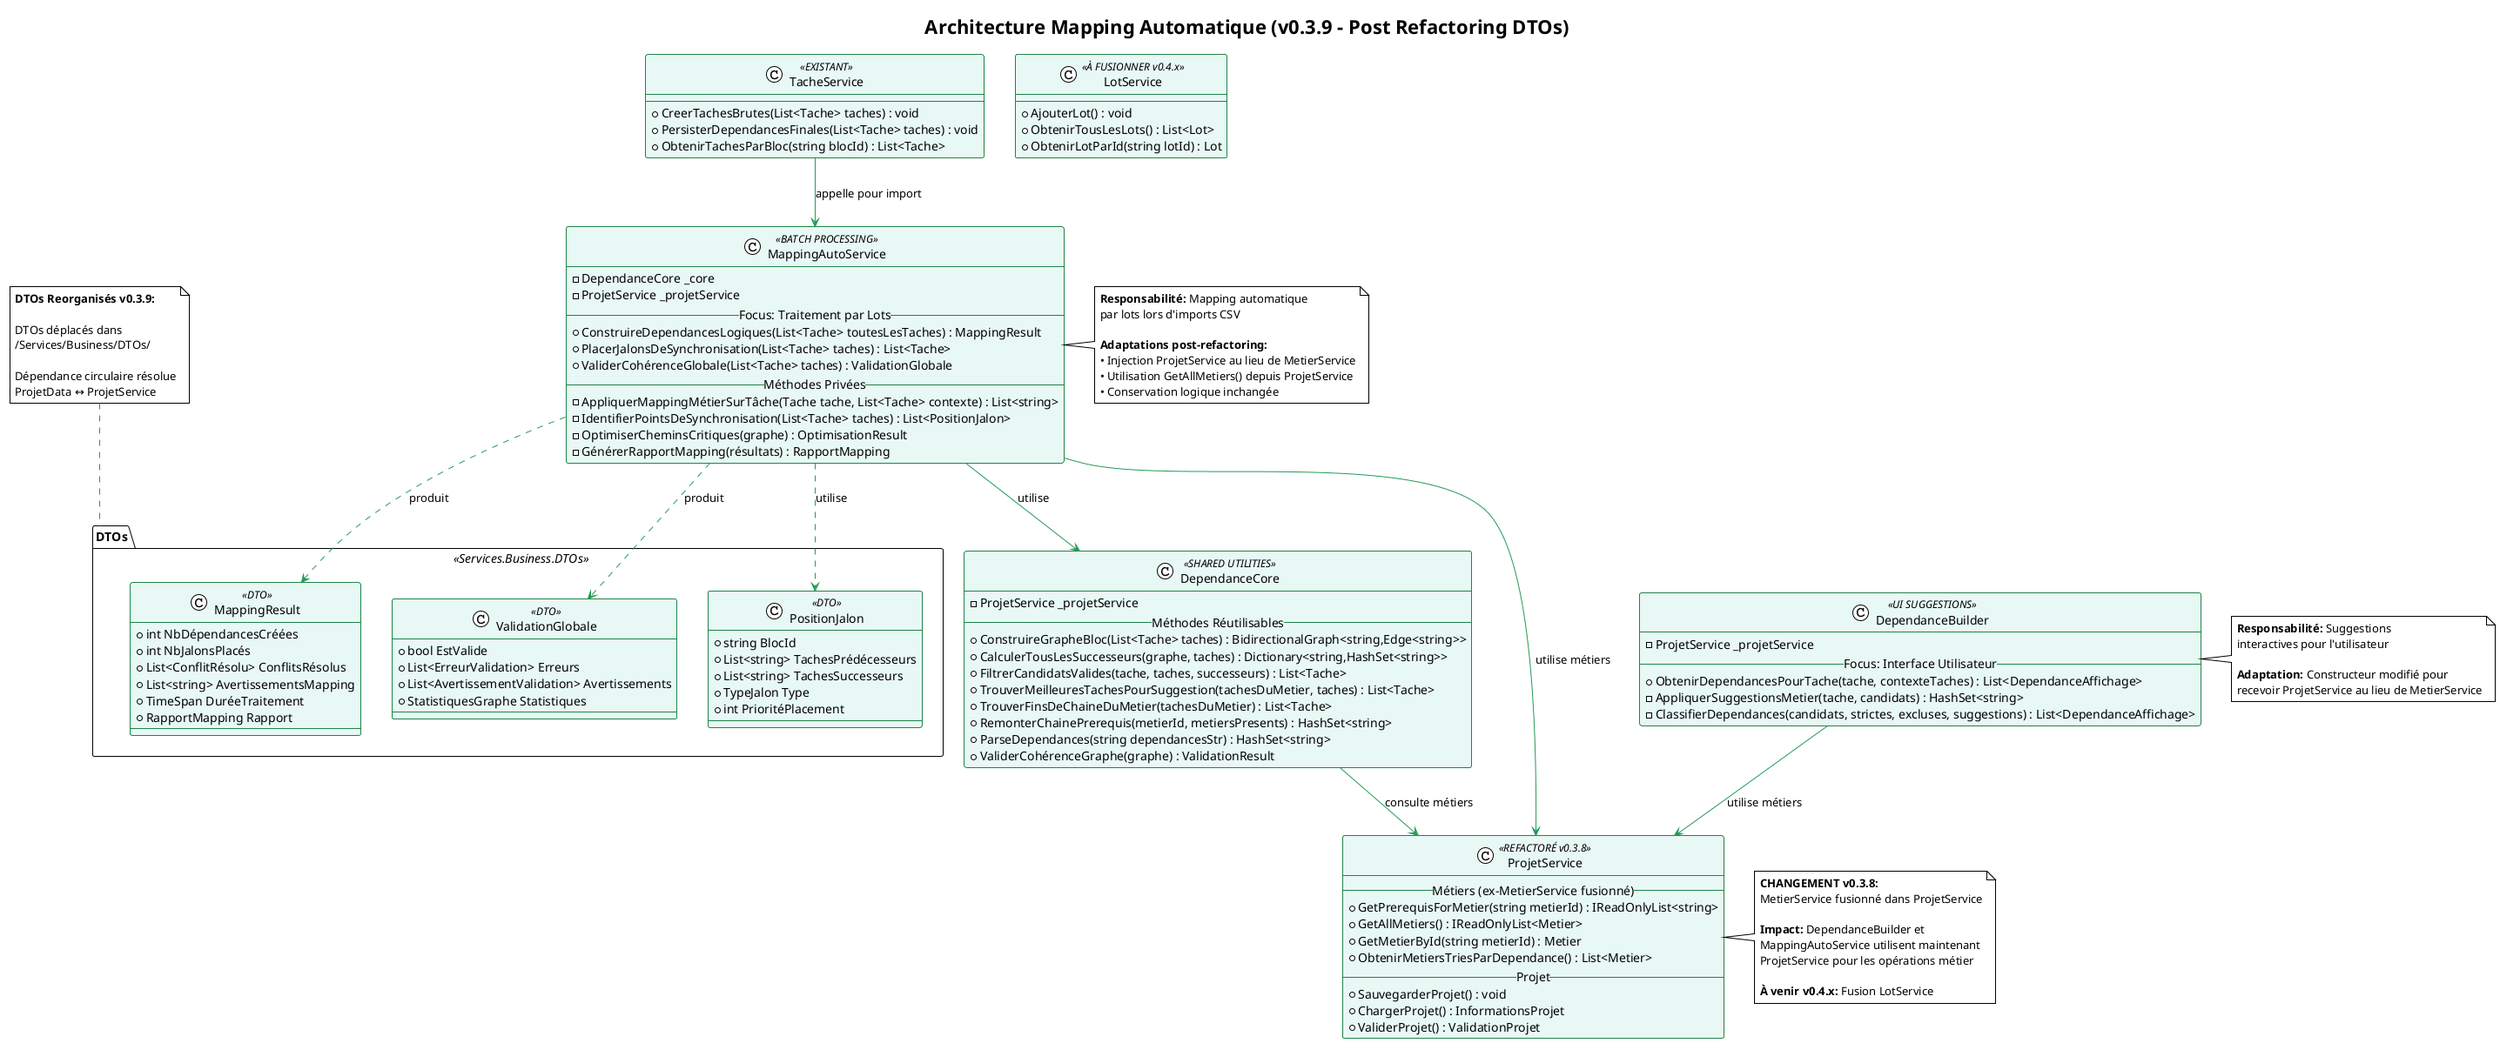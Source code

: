 @startuml
!theme plain
skinparam class {
  borderColor #1E8449
  backgroundColor #E8F8F5
  arrowColor #239B56
}

title Architecture Mapping Automatique (v0.3.9 - Post Refactoring DTOs)

' ================================================
' ===              CORE COMMUN                  ===
' ================================================
class DependanceCore <<SHARED UTILITIES>> {
  -ProjetService _projetService
  __Méthodes Réutilisables__
  +ConstruireGrapheBloc(List<Tache> taches) : BidirectionalGraph<string,Edge<string>>
  +CalculerTousLesSuccesseurs(graphe, taches) : Dictionary<string,HashSet<string>>
  +FiltrerCandidatsValides(tache, taches, successeurs) : List<Tache>
  +TrouverMeilleuresTachesPourSuggestion(tachesDuMetier, taches) : List<Tache>
  +TrouverFinsDeChaineDuMetier(tachesDuMetier) : List<Tache>
  +RemonterChainePrerequis(metierId, metiersPresents) : HashSet<string>
  +ParseDependances(string dependancesStr) : HashSet<string>
  +ValiderCohérenceGraphe(graphe) : ValidationResult
}

' ================================================
' ===          SERVICES SPÉCIALISÉS             ===
' ================================================
class DependanceBuilder <<UI SUGGESTIONS>> {
  -ProjetService _projetService
  __Focus: Interface Utilisateur__
  +ObtenirDependancesPourTache(tache, contexteTaches) : List<DependanceAffichage>
  -AppliquerSuggestionsMetier(tache, candidats) : HashSet<string>
  -ClassifierDependances(candidats, strictes, excluses, suggestions) : List<DependanceAffichage>
}

class MappingAutoService <<BATCH PROCESSING>> {
  -DependanceCore _core
  -ProjetService _projetService
  __Focus: Traitement par Lots__
  +ConstruireDependancesLogiques(List<Tache> toutesLesTaches) : MappingResult
  +PlacerJalonsDeSynchronisation(List<Tache> taches) : List<Tache>
  +ValiderCohérenceGlobale(List<Tache> taches) : ValidationGlobale
  __Méthodes Privées__
  -AppliquerMappingMétierSurTâche(Tache tache, List<Tache> contexte) : List<string>
  -IdentifierPointsDeSynchronisation(List<Tache> taches) : List<PositionJalon>
  -OptimiserCheminsCritiques(graphe) : OptimisationResult
  -GénérerRapportMapping(résultats) : RapportMapping
}

' ================================================
' ===              CLASSES DTO                  ===
' ================================================
package "DTOs" <<Services.Business.DTOs>> {
class MappingResult <<DTO>> {
  +int NbDépendancesCréées
  +int NbJalonsPlacés  
  +List<ConflitRésolu> ConflitsRésolus
  +List<string> AvertissementsMapping
  +TimeSpan DuréeTraitement
  +RapportMapping Rapport
}

class ValidationGlobale <<DTO>> {
  +bool EstValide
  +List<ErreurValidation> Erreurs
  +List<AvertissementValidation> Avertissements
  +StatistiquesGraphe Statistiques
}

class PositionJalon <<DTO>> {
  +string BlocId
  +List<string> TachesPrédécesseurs
  +List<string> TachesSuccesseurs
  +TypeJalon Type
  +int PrioritéPlacement
}
}

' ================================================
' ===          SERVICES EXISTANTS               ===
' ================================================
class ProjetService <<REFACTORÉ v0.3.8>> {
  __Métiers (ex-MetierService fusionné)__
  +GetPrerequisForMetier(string metierId) : IReadOnlyList<string>
  +GetAllMetiers() : IReadOnlyList<Metier>
  +GetMetierById(string metierId) : Metier
  +ObtenirMetiersTriesParDependance() : List<Metier>
  __Projet__
  +SauvegarderProjet() : void
  +ChargerProjet() : InformationsProjet
  +ValiderProjet() : ValidationProjet
}

class TacheService <<EXISTANT>> {
  +CreerTachesBrutes(List<Tache> taches) : void
  +PersisterDependancesFinales(List<Tache> taches) : void
  +ObtenirTachesParBloc(string blocId) : List<Tache>
}

class LotService <<À FUSIONNER v0.4.x>> {
  +AjouterLot() : void
  +ObtenirTousLesLots() : List<Lot>
  +ObtenirLotParId(string lotId) : Lot
}

' ================================================
' ===              RELATIONS                     ===
' ================================================
DependanceBuilder --> ProjetService : utilise métiers
MappingAutoService --> DependanceCore : utilise
MappingAutoService --> ProjetService : utilise métiers
DependanceCore --> ProjetService : consulte métiers

MappingAutoService ..> MappingResult : produit
MappingAutoService ..> ValidationGlobale : produit
MappingAutoService ..> PositionJalon : utilise

TacheService --> MappingAutoService : appelle pour import

note right of ProjetService
  <b>CHANGEMENT v0.3.8:</b>
  MetierService fusionné dans ProjetService
  
  <b>Impact:</b> DependanceBuilder et 
  MappingAutoService utilisent maintenant
  ProjetService pour les opérations métier
  
  <b>À venir v0.4.x:</b> Fusion LotService
end note

note right of MappingAutoService
  <b>Responsabilité:</b> Mapping automatique
  par lots lors d'imports CSV
  
  <b>Adaptations post-refactoring:</b>
  • Injection ProjetService au lieu de MetierService
  • Utilisation GetAllMetiers() depuis ProjetService
  • Conservation logique inchangée
end note

note right of DependanceBuilder
  <b>Responsabilité:</b> Suggestions
  interactives pour l'utilisateur
  
  <b>Adaptation:</b> Constructeur modifié pour
  recevoir ProjetService au lieu de MetierService
end note

note top of DTOs
  <b>DTOs Reorganisés v0.3.9:</b>
  
  DTOs déplacés dans
  /Services/Business/DTOs/
  
  Dépendance circulaire résolue
  ProjetData ↔ ProjetService
end note

@enduml